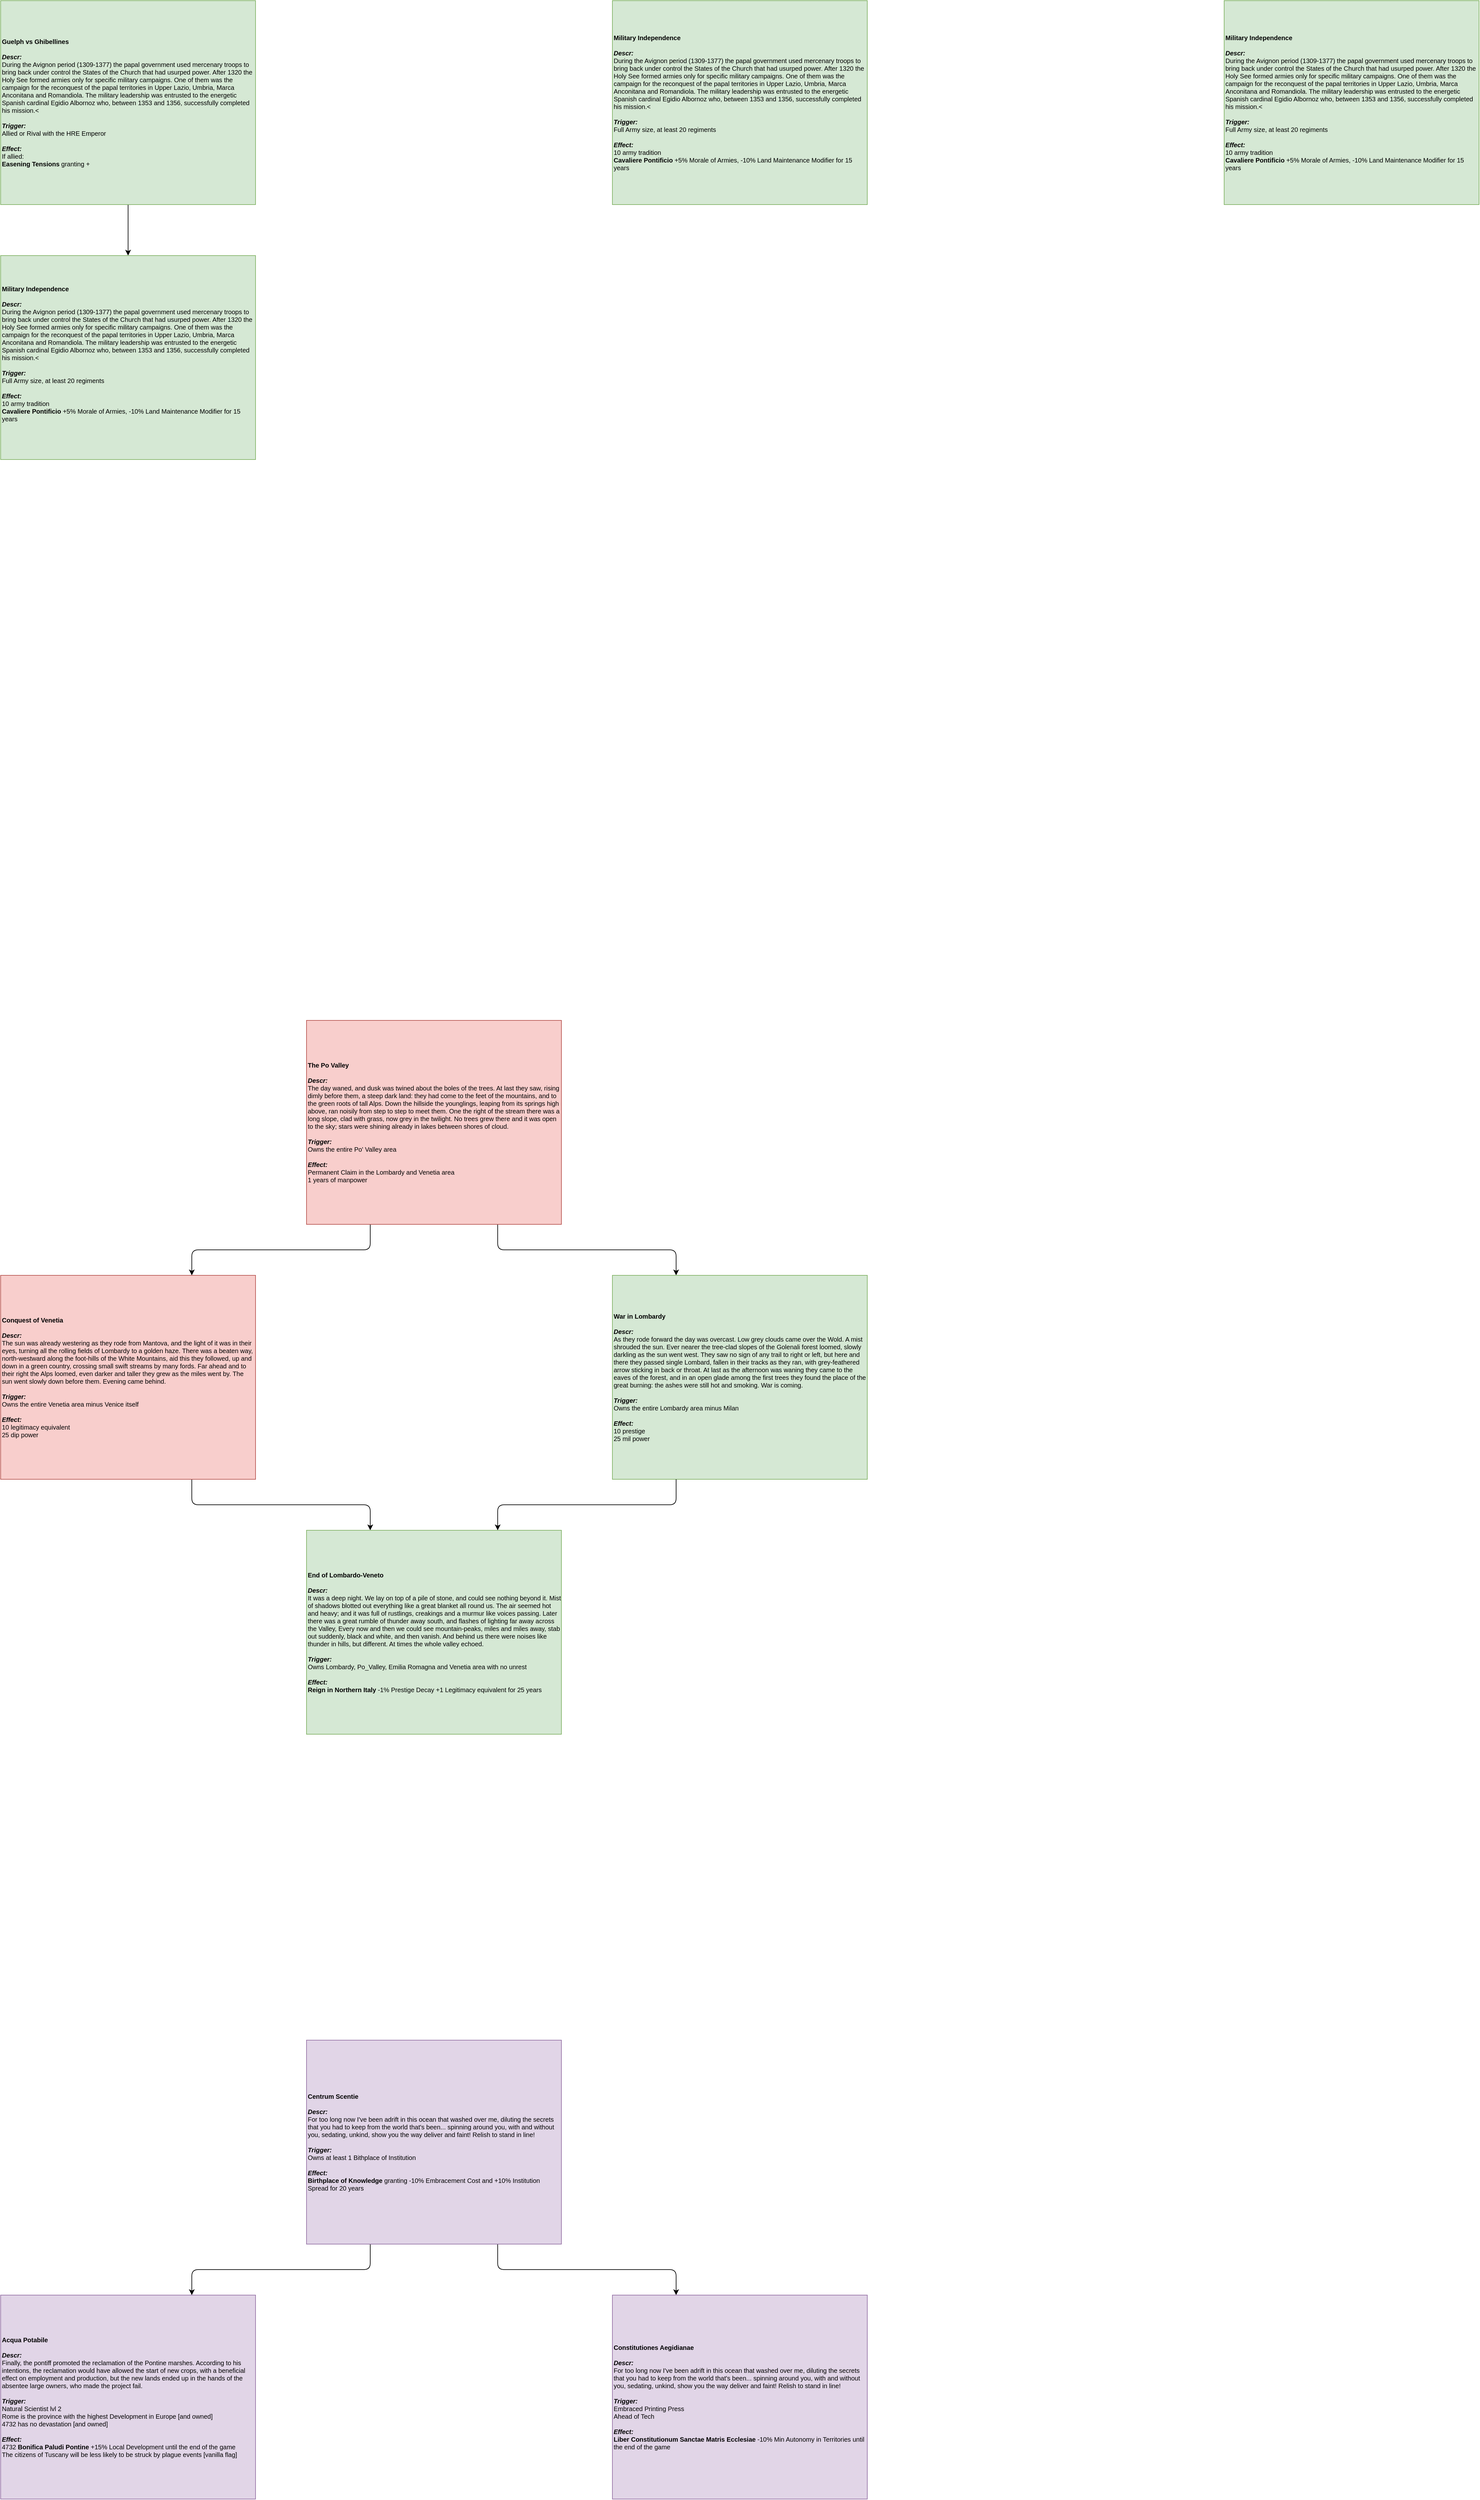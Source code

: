 <mxfile version="13.5.1" type="device"><diagram id="Q2bto2LsBK7NHWXncxeV" name="Missions"><mxGraphModel dx="2677" dy="1174" grid="1" gridSize="10" guides="1" tooltips="1" connect="1" arrows="1" fold="1" page="1" pageScale="1" pageWidth="827" pageHeight="1169" math="0" shadow="0"><root><mxCell id="0"/><mxCell id="1" parent="0"/><mxCell id="1eZUyf2npBiA9LoUlpwc-15" value="&lt;div style=&quot;font-size: 10px&quot;&gt;&lt;font style=&quot;font-size: 10px&quot;&gt;&lt;b style=&quot;font-size: 10px&quot;&gt;&lt;font style=&quot;font-size: 10px&quot;&gt;Military Independence&lt;/font&gt;&lt;/b&gt;&lt;/font&gt;&lt;/div&gt;&lt;div style=&quot;font-size: 10px&quot;&gt;&lt;font style=&quot;font-size: 10px&quot;&gt;&lt;b style=&quot;font-size: 10px&quot;&gt;&lt;font style=&quot;font-size: 10px&quot;&gt;&lt;br style=&quot;font-size: 10px&quot;&gt;&lt;/font&gt;&lt;/b&gt;&lt;/font&gt;&lt;/div&gt;&lt;div style=&quot;font-size: 10px&quot;&gt;&lt;font style=&quot;font-size: 10px&quot;&gt;&lt;span style=&quot;font-size: 10px&quot;&gt;&lt;font style=&quot;font-size: 10px&quot;&gt;&lt;i style=&quot;font-size: 10px&quot;&gt;&lt;b style=&quot;font-size: 10px&quot;&gt;Descr:&lt;/b&gt;&lt;/i&gt;&lt;/font&gt;&lt;/span&gt;&lt;/font&gt;&lt;/div&gt;&lt;div&gt;&lt;div&gt;&lt;div&gt;During the Avignon period (1309-1377) the papal government used mercenary troops to bring back under control the States of the Church that had usurped power. After 1320 the Holy See formed armies only for specific military campaigns. One of them was the campaign for the reconquest of the papal territories in Upper Lazio, Umbria, Marca Anconitana and Romandiola. The military leadership was entrusted to the energetic Spanish cardinal Egidio Albornoz who, between 1353 and 1356, successfully completed his mission.&amp;lt;&lt;br&gt;&lt;/div&gt;&lt;/div&gt;&lt;/div&gt;&lt;div style=&quot;font-size: 10px&quot;&gt;&lt;font style=&quot;font-size: 10px&quot;&gt;&lt;br style=&quot;font-size: 10px&quot;&gt;&lt;/font&gt;&lt;/div&gt;&lt;div style=&quot;font-size: 10px&quot;&gt;&lt;font style=&quot;font-size: 10px&quot;&gt;&lt;b style=&quot;font-size: 10px&quot;&gt;&lt;i style=&quot;font-size: 10px&quot;&gt;Trigger:&lt;/i&gt;&lt;/b&gt;&lt;/font&gt;&lt;/div&gt;&lt;div style=&quot;font-size: 10px&quot;&gt;&lt;span style=&quot;font-size: 10px&quot;&gt;Full Army size, at least 20 regiments&lt;/span&gt;&lt;/div&gt;&lt;div style=&quot;font-size: 10px&quot;&gt;&lt;font style=&quot;font-size: 10px&quot;&gt;&lt;br style=&quot;font-size: 10px&quot;&gt;&lt;/font&gt;&lt;/div&gt;&lt;div style=&quot;font-size: 10px&quot;&gt;&lt;font style=&quot;font-size: 10px&quot;&gt;&lt;font style=&quot;font-size: 10px&quot;&gt;&lt;b style=&quot;font-size: 10px&quot;&gt;&lt;i style=&quot;font-size: 10px&quot;&gt;Effect:&lt;/i&gt;&lt;/b&gt;&lt;/font&gt;&lt;/font&gt;&lt;/div&gt;&lt;div style=&quot;font-size: 10px&quot;&gt;10 army tradition&lt;/div&gt;&lt;div style=&quot;font-size: 10px&quot;&gt;&lt;b&gt;Cavaliere Pontificio&lt;/b&gt;&amp;nbsp;+5% Morale of Armies, -10% Land Maintenance Modifier for 15 years&lt;/div&gt;" style="whiteSpace=wrap;html=1;align=left;fontSize=10;fillColor=#d5e8d4;strokeColor=#82b366;verticalAlign=middle;" parent="1" vertex="1"><mxGeometry x="960" width="400" height="320" as="geometry"/></mxCell><mxCell id="6z2kdDOGTM0FpUqDcKPJ-27" style="edgeStyle=orthogonalEdgeStyle;rounded=1;orthogonalLoop=1;jettySize=auto;html=1;exitX=0.75;exitY=1;exitDx=0;exitDy=0;entryX=0.25;entryY=0;entryDx=0;entryDy=0;" parent="1" source="6z2kdDOGTM0FpUqDcKPJ-16" target="6z2kdDOGTM0FpUqDcKPJ-19" edge="1"><mxGeometry relative="1" as="geometry"/></mxCell><mxCell id="1eZUyf2npBiA9LoUlpwc-48" style="edgeStyle=orthogonalEdgeStyle;rounded=1;orthogonalLoop=1;jettySize=auto;html=1;exitX=0.75;exitY=1;exitDx=0;exitDy=0;entryX=0.25;entryY=0;entryDx=0;entryDy=0;" parent="1" source="1eZUyf2npBiA9LoUlpwc-43" target="1eZUyf2npBiA9LoUlpwc-46" edge="1"><mxGeometry relative="1" as="geometry"/></mxCell><mxCell id="uZWgDMkg0bYTrmI91isp-1" style="edgeStyle=orthogonalEdgeStyle;rounded=1;orthogonalLoop=1;jettySize=auto;html=1;exitX=0.25;exitY=1;exitDx=0;exitDy=0;entryX=0.75;entryY=0;entryDx=0;entryDy=0;" parent="1" source="1eZUyf2npBiA9LoUlpwc-43" target="6z2kdDOGTM0FpUqDcKPJ-16" edge="1"><mxGeometry relative="1" as="geometry"/></mxCell><mxCell id="1eZUyf2npBiA9LoUlpwc-43" value="&lt;div style=&quot;font-size: 10px;&quot;&gt;&lt;b style=&quot;font-size: 10px;&quot;&gt;The Po Valley&lt;/b&gt;&lt;/div&gt;&lt;div style=&quot;font-size: 10px;&quot;&gt;&lt;font style=&quot;font-size: 10px;&quot;&gt;&lt;div style=&quot;font-size: 10px;&quot;&gt;&lt;b style=&quot;font-size: 10px;&quot;&gt;&lt;i style=&quot;font-size: 10px;&quot;&gt;&lt;br class=&quot;Apple-interchange-newline&quot; style=&quot;font-size: 10px;&quot;&gt;Descr:&lt;/i&gt;&lt;/b&gt;&lt;/div&gt;&lt;div style=&quot;font-size: 10px;&quot;&gt;The day waned, and dusk was twined about the boles of the trees. At last they saw, rising dimly before them, a steep dark land: they had come to the feet of the mountains, and to the green roots of tall Alps. Down the hillside the younglings, leaping from its springs high above, ran noisily from step to step to meet them. One the right of the stream there was a long slope, clad with grass, now grey in the twilight. No trees grew there and it was open to the sky; stars were shining already in lakes between shores of cloud.&lt;/div&gt;&lt;div style=&quot;font-size: 10px;&quot;&gt;&lt;br style=&quot;font-size: 10px;&quot;&gt;&lt;/div&gt;&lt;/font&gt;&lt;/div&gt;&lt;div style=&quot;font-size: 10px;&quot;&gt;&lt;font style=&quot;font-size: 10px;&quot;&gt;&lt;b style=&quot;font-size: 10px;&quot;&gt;&lt;i style=&quot;font-size: 10px;&quot;&gt;Trigger:&lt;/i&gt;&lt;/b&gt;&lt;/font&gt;&lt;/div&gt;&lt;div style=&quot;font-size: 10px;&quot;&gt;Owns the entire Po' Valley area&lt;/div&gt;&lt;div style=&quot;font-size: 10px;&quot;&gt;&lt;font style=&quot;font-size: 10px;&quot;&gt;&lt;br style=&quot;font-size: 10px;&quot;&gt;&lt;/font&gt;&lt;/div&gt;&lt;div style=&quot;font-size: 10px;&quot;&gt;&lt;font style=&quot;font-size: 10px;&quot;&gt;&lt;b style=&quot;font-size: 10px;&quot;&gt;&lt;i style=&quot;font-size: 10px;&quot;&gt;Effect:&lt;/i&gt;&lt;/b&gt;&lt;/font&gt;&lt;/div&gt;&lt;div style=&quot;font-size: 10px;&quot;&gt;Permanent Claim in the Lombardy and Venetia area&lt;/div&gt;&lt;div style=&quot;font-size: 10px;&quot;&gt;1 years of manpower&lt;/div&gt;" style="whiteSpace=wrap;html=1;align=left;fontSize=10;fillColor=#f8cecc;strokeColor=#b85450;fontColor=#000000;verticalAlign=middle;" parent="1" vertex="1"><mxGeometry x="480" y="1600" width="400" height="320" as="geometry"/></mxCell><mxCell id="6z2kdDOGTM0FpUqDcKPJ-16" value="&lt;div style=&quot;font-size: 10px;&quot;&gt;&lt;b style=&quot;font-size: 10px;&quot;&gt;Conquest of Venetia&lt;/b&gt;&lt;/div&gt;&lt;div style=&quot;font-size: 10px;&quot;&gt;&lt;font style=&quot;font-size: 10px;&quot;&gt;&lt;div style=&quot;font-size: 10px;&quot;&gt;&lt;b style=&quot;font-size: 10px;&quot;&gt;&lt;i style=&quot;font-size: 10px;&quot;&gt;&lt;br class=&quot;Apple-interchange-newline&quot; style=&quot;font-size: 10px;&quot;&gt;Descr:&lt;/i&gt;&lt;/b&gt;&lt;/div&gt;&lt;div style=&quot;font-size: 10px;&quot;&gt;&lt;span style=&quot;font-size: 10px;&quot;&gt;The sun was already westering as they rode from Mantova, and the light of it was in their eyes, turning all the rolling fields of Lombardy to a golden haze. There was a beaten way, north-westward along the foot-hills of the White Mountains, aid this they followed, up and down in a green country, crossing small swift streams by many fords. Far ahead and to their right the Alps loomed, even darker and taller they grew as the miles went by. The sun went slowly down before them. Evening came behind.&lt;/span&gt;&lt;br style=&quot;font-size: 10px;&quot;&gt;&lt;/div&gt;&lt;div style=&quot;font-size: 10px;&quot;&gt;&lt;br style=&quot;font-size: 10px;&quot;&gt;&lt;/div&gt;&lt;/font&gt;&lt;/div&gt;&lt;div style=&quot;font-size: 10px;&quot;&gt;&lt;font style=&quot;font-size: 10px;&quot;&gt;&lt;b style=&quot;font-size: 10px;&quot;&gt;&lt;i style=&quot;font-size: 10px;&quot;&gt;Trigger:&lt;/i&gt;&lt;/b&gt;&lt;/font&gt;&lt;/div&gt;&lt;div style=&quot;font-size: 10px;&quot;&gt;Owns the entire Venetia area minus Venice itself&lt;/div&gt;&lt;div style=&quot;font-size: 10px;&quot;&gt;&lt;font style=&quot;font-size: 10px;&quot;&gt;&lt;br style=&quot;font-size: 10px;&quot;&gt;&lt;/font&gt;&lt;/div&gt;&lt;div style=&quot;font-size: 10px;&quot;&gt;&lt;font style=&quot;font-size: 10px;&quot;&gt;&lt;b style=&quot;font-size: 10px;&quot;&gt;&lt;i style=&quot;font-size: 10px;&quot;&gt;Effect:&lt;/i&gt;&lt;/b&gt;&lt;/font&gt;&lt;/div&gt;&lt;div style=&quot;font-size: 10px;&quot;&gt;&lt;div style=&quot;font-size: 10px;&quot;&gt;10 legitimacy equivalent&lt;/div&gt;&lt;div style=&quot;font-size: 10px;&quot;&gt;25 dip power&lt;/div&gt;&lt;/div&gt;" style="whiteSpace=wrap;html=1;align=left;fontSize=10;fillColor=#f8cecc;strokeColor=#b85450;fontColor=#000000;verticalAlign=middle;" parent="1" vertex="1"><mxGeometry y="2000" width="400" height="320" as="geometry"/></mxCell><mxCell id="1eZUyf2npBiA9LoUlpwc-46" value="&lt;div style=&quot;font-size: 10px;&quot;&gt;&lt;b style=&quot;font-size: 10px;&quot;&gt;War in Lombardy&lt;/b&gt;&lt;br style=&quot;font-size: 10px;&quot;&gt;&lt;/div&gt;&lt;div style=&quot;font-size: 10px;&quot;&gt;&lt;font style=&quot;font-size: 10px;&quot;&gt;&lt;b style=&quot;font-size: 10px;&quot;&gt;&lt;font style=&quot;font-size: 10px;&quot;&gt;&lt;br style=&quot;font-size: 10px;&quot;&gt;&lt;/font&gt;&lt;/b&gt;&lt;/font&gt;&lt;/div&gt;&lt;div style=&quot;font-size: 10px;&quot;&gt;&lt;font style=&quot;font-size: 10px;&quot;&gt;&lt;span style=&quot;font-size: 10px;&quot;&gt;&lt;font style=&quot;font-size: 10px;&quot;&gt;&lt;i style=&quot;font-size: 10px;&quot;&gt;&lt;b style=&quot;font-size: 10px;&quot;&gt;Descr:&lt;/b&gt;&lt;/i&gt;&lt;/font&gt;&lt;/span&gt;&lt;/font&gt;&lt;/div&gt;&lt;div style=&quot;font-size: 10px;&quot;&gt;&lt;div style=&quot;font-size: 10px;&quot;&gt;&lt;div style=&quot;font-size: 10px;&quot;&gt;As they rode forward the day was overcast. Low grey clouds came over the Wold. A mist shrouded the sun. Ever nearer the tree-clad slopes of the Golenali forest loomed, slowly darkling as the sun went west. They saw no sign of any trail to right or left, but here and there they passed single Lombard, fallen in their tracks as they ran, with grey-feathered arrow sticking in back or throat. At last as the afternoon was waning they came to the eaves of the forest, and in an open glade among the first trees they found the place of the great burning: the ashes were still hot and smoking. War is coming.&lt;/div&gt;&lt;/div&gt;&lt;/div&gt;&lt;div style=&quot;font-size: 10px;&quot;&gt;&lt;font style=&quot;font-size: 10px;&quot;&gt;&lt;br style=&quot;font-size: 10px;&quot;&gt;&lt;/font&gt;&lt;/div&gt;&lt;div style=&quot;font-size: 10px;&quot;&gt;&lt;font style=&quot;font-size: 10px;&quot;&gt;&lt;b style=&quot;font-size: 10px;&quot;&gt;&lt;i style=&quot;font-size: 10px;&quot;&gt;Trigger:&lt;/i&gt;&lt;/b&gt;&lt;/font&gt;&lt;/div&gt;&lt;div style=&quot;font-size: 10px;&quot;&gt;Owns the entire Lombardy area minus Milan&lt;/div&gt;&lt;div style=&quot;font-size: 10px;&quot;&gt;&lt;font style=&quot;font-size: 10px;&quot;&gt;&lt;br style=&quot;font-size: 10px;&quot;&gt;&lt;/font&gt;&lt;/div&gt;&lt;div style=&quot;font-size: 10px;&quot;&gt;&lt;font style=&quot;font-size: 10px;&quot;&gt;&lt;font style=&quot;font-size: 10px;&quot;&gt;&lt;b style=&quot;font-size: 10px;&quot;&gt;&lt;i style=&quot;font-size: 10px;&quot;&gt;Effect:&lt;/i&gt;&lt;/b&gt;&lt;/font&gt;&lt;/font&gt;&lt;/div&gt;&lt;div style=&quot;font-size: 10px;&quot;&gt;&lt;div style=&quot;font-size: 10px;&quot;&gt;10 prestige&lt;/div&gt;&lt;div style=&quot;font-size: 10px;&quot;&gt;25 mil power&lt;/div&gt;&lt;/div&gt;" style="whiteSpace=wrap;html=1;align=left;fontSize=10;fillColor=#d5e8d4;strokeColor=#82b366;verticalAlign=middle;" parent="1" vertex="1"><mxGeometry x="960" y="2000" width="400" height="320" as="geometry"/></mxCell><mxCell id="6z2kdDOGTM0FpUqDcKPJ-19" value="&lt;div style=&quot;font-size: 10px;&quot;&gt;&lt;b style=&quot;font-size: 10px;&quot;&gt;End of Lombardo-Veneto&lt;/b&gt;&lt;br style=&quot;font-size: 10px;&quot;&gt;&lt;/div&gt;&lt;div style=&quot;font-size: 10px;&quot;&gt;&lt;font style=&quot;font-size: 10px;&quot;&gt;&lt;b style=&quot;font-size: 10px;&quot;&gt;&lt;font style=&quot;font-size: 10px;&quot;&gt;&lt;br style=&quot;font-size: 10px;&quot;&gt;&lt;/font&gt;&lt;/b&gt;&lt;/font&gt;&lt;/div&gt;&lt;div style=&quot;font-size: 10px;&quot;&gt;&lt;font style=&quot;font-size: 10px;&quot;&gt;&lt;span style=&quot;font-size: 10px;&quot;&gt;&lt;font style=&quot;font-size: 10px;&quot;&gt;&lt;i style=&quot;font-size: 10px;&quot;&gt;&lt;b style=&quot;font-size: 10px;&quot;&gt;Descr:&lt;/b&gt;&lt;/i&gt;&lt;/font&gt;&lt;/span&gt;&lt;/font&gt;&lt;/div&gt;&lt;div style=&quot;font-size: 10px;&quot;&gt;&lt;div style=&quot;font-size: 10px;&quot;&gt;&lt;div style=&quot;font-size: 10px;&quot;&gt;It was a deep night. We lay on top of a pile of stone, and could see nothing beyond it. Mist of shadows blotted out everything like a great blanket all round us. The air seemed hot and heavy; and it was full of rustlings, creakings and a murmur like voices passing. Later there was a great rumble of thunder away south, and flashes of lighting far away across the Valley, Every now and then we could see mountain-peaks, miles and miles away, stab out suddenly, black and white, and then vanish. And behind us there were noises like thunder in hills, but different. At times the whole valley echoed.&lt;/div&gt;&lt;/div&gt;&lt;/div&gt;&lt;div style=&quot;font-size: 10px;&quot;&gt;&lt;font style=&quot;font-size: 10px;&quot;&gt;&lt;br style=&quot;font-size: 10px;&quot;&gt;&lt;/font&gt;&lt;/div&gt;&lt;div style=&quot;font-size: 10px;&quot;&gt;&lt;font style=&quot;font-size: 10px;&quot;&gt;&lt;b style=&quot;font-size: 10px;&quot;&gt;&lt;i style=&quot;font-size: 10px;&quot;&gt;Trigger:&lt;/i&gt;&lt;/b&gt;&lt;/font&gt;&lt;/div&gt;&lt;div style=&quot;font-size: 10px;&quot;&gt;Owns Lombardy, Po_Valley, Emilia Romagna and Venetia area with no unrest&lt;/div&gt;&lt;div style=&quot;font-size: 10px;&quot;&gt;&lt;font style=&quot;font-size: 10px;&quot;&gt;&lt;br style=&quot;font-size: 10px;&quot;&gt;&lt;/font&gt;&lt;/div&gt;&lt;div style=&quot;font-size: 10px;&quot;&gt;&lt;font style=&quot;font-size: 10px;&quot;&gt;&lt;font style=&quot;font-size: 10px;&quot;&gt;&lt;b style=&quot;font-size: 10px;&quot;&gt;&lt;i style=&quot;font-size: 10px;&quot;&gt;Effect:&lt;/i&gt;&lt;/b&gt;&lt;/font&gt;&lt;/font&gt;&lt;/div&gt;&lt;div style=&quot;font-size: 10px;&quot;&gt;&lt;b style=&quot;font-size: 10px;&quot;&gt;Reign in Northern Italy&lt;/b&gt;&amp;nbsp;-1% Prestige Decay +1 Legitimacy equivalent for 25 years&lt;/div&gt;" style="whiteSpace=wrap;html=1;align=left;fontSize=10;fillColor=#d5e8d4;strokeColor=#82b366;verticalAlign=middle;" parent="1" vertex="1"><mxGeometry x="480" y="2400" width="400" height="320" as="geometry"/></mxCell><mxCell id="uZWgDMkg0bYTrmI91isp-6" style="edgeStyle=orthogonalEdgeStyle;rounded=1;orthogonalLoop=1;jettySize=auto;html=1;exitX=0.25;exitY=1;exitDx=0;exitDy=0;entryX=0.75;entryY=0;entryDx=0;entryDy=0;" parent="1" source="1eZUyf2npBiA9LoUlpwc-46" target="6z2kdDOGTM0FpUqDcKPJ-19" edge="1"><mxGeometry relative="1" as="geometry"/></mxCell><mxCell id="W2kVj8CEkg_B1P3syIE5-3" value="" style="edgeStyle=orthogonalEdgeStyle;rounded=1;orthogonalLoop=1;jettySize=auto;html=1;" edge="1" parent="1" source="W2kVj8CEkg_B1P3syIE5-1" target="W2kVj8CEkg_B1P3syIE5-2"><mxGeometry relative="1" as="geometry"/></mxCell><mxCell id="W2kVj8CEkg_B1P3syIE5-1" value="&lt;div style=&quot;font-size: 10px&quot;&gt;&lt;font style=&quot;font-size: 10px&quot;&gt;&lt;b style=&quot;font-size: 10px&quot;&gt;&lt;font style=&quot;font-size: 10px&quot;&gt;Guelph vs Ghibellines&lt;/font&gt;&lt;/b&gt;&lt;/font&gt;&lt;/div&gt;&lt;div style=&quot;font-size: 10px&quot;&gt;&lt;font style=&quot;font-size: 10px&quot;&gt;&lt;b style=&quot;font-size: 10px&quot;&gt;&lt;font style=&quot;font-size: 10px&quot;&gt;&lt;br style=&quot;font-size: 10px&quot;&gt;&lt;/font&gt;&lt;/b&gt;&lt;/font&gt;&lt;/div&gt;&lt;div style=&quot;font-size: 10px&quot;&gt;&lt;font style=&quot;font-size: 10px&quot;&gt;&lt;span style=&quot;font-size: 10px&quot;&gt;&lt;font style=&quot;font-size: 10px&quot;&gt;&lt;i style=&quot;font-size: 10px&quot;&gt;&lt;b style=&quot;font-size: 10px&quot;&gt;Descr:&lt;/b&gt;&lt;/i&gt;&lt;/font&gt;&lt;/span&gt;&lt;/font&gt;&lt;/div&gt;&lt;div&gt;&lt;div&gt;&lt;div&gt;During the Avignon period (1309-1377) the papal government used mercenary troops to bring back under control the States of the Church that had usurped power. After 1320 the Holy See formed armies only for specific military campaigns. One of them was the campaign for the reconquest of the papal territories in Upper Lazio, Umbria, Marca Anconitana and Romandiola. The military leadership was entrusted to the energetic Spanish cardinal Egidio Albornoz who, between 1353 and 1356, successfully completed his mission.&amp;lt;&lt;br&gt;&lt;/div&gt;&lt;/div&gt;&lt;/div&gt;&lt;div style=&quot;font-size: 10px&quot;&gt;&lt;font style=&quot;font-size: 10px&quot;&gt;&lt;br style=&quot;font-size: 10px&quot;&gt;&lt;/font&gt;&lt;/div&gt;&lt;div style=&quot;font-size: 10px&quot;&gt;&lt;font style=&quot;font-size: 10px&quot;&gt;&lt;b style=&quot;font-size: 10px&quot;&gt;&lt;i style=&quot;font-size: 10px&quot;&gt;Trigger:&lt;/i&gt;&lt;/b&gt;&lt;/font&gt;&lt;/div&gt;&lt;div style=&quot;font-size: 10px&quot;&gt;&lt;span style=&quot;font-size: 10px&quot;&gt;Allied or Rival with the HRE Emperor&lt;/span&gt;&lt;/div&gt;&lt;div style=&quot;font-size: 10px&quot;&gt;&lt;font style=&quot;font-size: 10px&quot;&gt;&lt;br style=&quot;font-size: 10px&quot;&gt;&lt;/font&gt;&lt;/div&gt;&lt;div style=&quot;font-size: 10px&quot;&gt;&lt;font style=&quot;font-size: 10px&quot;&gt;&lt;font style=&quot;font-size: 10px&quot;&gt;&lt;b style=&quot;font-size: 10px&quot;&gt;&lt;i style=&quot;font-size: 10px&quot;&gt;Effect:&lt;/i&gt;&lt;/b&gt;&lt;/font&gt;&lt;/font&gt;&lt;/div&gt;&lt;div style=&quot;font-size: 10px&quot;&gt;If allied:&lt;/div&gt;&lt;div style=&quot;font-size: 10px&quot;&gt;&lt;b&gt;Easening Tensions&lt;/b&gt;&amp;nbsp;granting +&lt;/div&gt;" style="whiteSpace=wrap;html=1;align=left;fontSize=10;fillColor=#d5e8d4;strokeColor=#82b366;verticalAlign=middle;" vertex="1" parent="1"><mxGeometry width="400" height="320" as="geometry"/></mxCell><mxCell id="W2kVj8CEkg_B1P3syIE5-2" value="&lt;div style=&quot;font-size: 10px&quot;&gt;&lt;font style=&quot;font-size: 10px&quot;&gt;&lt;b style=&quot;font-size: 10px&quot;&gt;&lt;font style=&quot;font-size: 10px&quot;&gt;Military Independence&lt;/font&gt;&lt;/b&gt;&lt;/font&gt;&lt;/div&gt;&lt;div style=&quot;font-size: 10px&quot;&gt;&lt;font style=&quot;font-size: 10px&quot;&gt;&lt;b style=&quot;font-size: 10px&quot;&gt;&lt;font style=&quot;font-size: 10px&quot;&gt;&lt;br style=&quot;font-size: 10px&quot;&gt;&lt;/font&gt;&lt;/b&gt;&lt;/font&gt;&lt;/div&gt;&lt;div style=&quot;font-size: 10px&quot;&gt;&lt;font style=&quot;font-size: 10px&quot;&gt;&lt;span style=&quot;font-size: 10px&quot;&gt;&lt;font style=&quot;font-size: 10px&quot;&gt;&lt;i style=&quot;font-size: 10px&quot;&gt;&lt;b style=&quot;font-size: 10px&quot;&gt;Descr:&lt;/b&gt;&lt;/i&gt;&lt;/font&gt;&lt;/span&gt;&lt;/font&gt;&lt;/div&gt;&lt;div&gt;&lt;div&gt;&lt;div&gt;During the Avignon period (1309-1377) the papal government used mercenary troops to bring back under control the States of the Church that had usurped power. After 1320 the Holy See formed armies only for specific military campaigns. One of them was the campaign for the reconquest of the papal territories in Upper Lazio, Umbria, Marca Anconitana and Romandiola. The military leadership was entrusted to the energetic Spanish cardinal Egidio Albornoz who, between 1353 and 1356, successfully completed his mission.&amp;lt;&lt;br&gt;&lt;/div&gt;&lt;/div&gt;&lt;/div&gt;&lt;div style=&quot;font-size: 10px&quot;&gt;&lt;font style=&quot;font-size: 10px&quot;&gt;&lt;br style=&quot;font-size: 10px&quot;&gt;&lt;/font&gt;&lt;/div&gt;&lt;div style=&quot;font-size: 10px&quot;&gt;&lt;font style=&quot;font-size: 10px&quot;&gt;&lt;b style=&quot;font-size: 10px&quot;&gt;&lt;i style=&quot;font-size: 10px&quot;&gt;Trigger:&lt;/i&gt;&lt;/b&gt;&lt;/font&gt;&lt;/div&gt;&lt;div style=&quot;font-size: 10px&quot;&gt;&lt;span style=&quot;font-size: 10px&quot;&gt;Full Army size, at least 20 regiments&lt;/span&gt;&lt;/div&gt;&lt;div style=&quot;font-size: 10px&quot;&gt;&lt;font style=&quot;font-size: 10px&quot;&gt;&lt;br style=&quot;font-size: 10px&quot;&gt;&lt;/font&gt;&lt;/div&gt;&lt;div style=&quot;font-size: 10px&quot;&gt;&lt;font style=&quot;font-size: 10px&quot;&gt;&lt;font style=&quot;font-size: 10px&quot;&gt;&lt;b style=&quot;font-size: 10px&quot;&gt;&lt;i style=&quot;font-size: 10px&quot;&gt;Effect:&lt;/i&gt;&lt;/b&gt;&lt;/font&gt;&lt;/font&gt;&lt;/div&gt;&lt;div style=&quot;font-size: 10px&quot;&gt;10 army tradition&lt;/div&gt;&lt;div style=&quot;font-size: 10px&quot;&gt;&lt;b&gt;Cavaliere Pontificio&lt;/b&gt;&amp;nbsp;+5% Morale of Armies, -10% Land Maintenance Modifier for 15 years&lt;/div&gt;&lt;div style=&quot;font-size: 10px&quot;&gt;&lt;br&gt;&lt;/div&gt;" style="whiteSpace=wrap;html=1;align=left;fontSize=10;fillColor=#d5e8d4;strokeColor=#82b366;verticalAlign=middle;" vertex="1" parent="1"><mxGeometry y="400" width="400" height="320" as="geometry"/></mxCell><mxCell id="W2kVj8CEkg_B1P3syIE5-9" style="edgeStyle=orthogonalEdgeStyle;rounded=1;orthogonalLoop=1;jettySize=auto;html=1;exitX=0.25;exitY=1;exitDx=0;exitDy=0;entryX=0.75;entryY=0;entryDx=0;entryDy=0;" edge="1" parent="1" source="W2kVj8CEkg_B1P3syIE5-4" target="W2kVj8CEkg_B1P3syIE5-5"><mxGeometry relative="1" as="geometry"/></mxCell><mxCell id="W2kVj8CEkg_B1P3syIE5-10" style="edgeStyle=orthogonalEdgeStyle;rounded=1;orthogonalLoop=1;jettySize=auto;html=1;exitX=0.75;exitY=1;exitDx=0;exitDy=0;entryX=0.25;entryY=0;entryDx=0;entryDy=0;" edge="1" parent="1" source="W2kVj8CEkg_B1P3syIE5-4" target="W2kVj8CEkg_B1P3syIE5-8"><mxGeometry relative="1" as="geometry"/></mxCell><mxCell id="W2kVj8CEkg_B1P3syIE5-4" value="&lt;div style=&quot;font-size: 10px&quot;&gt;&lt;b&gt;Centrum Scentie&lt;/b&gt;&lt;/div&gt;&lt;div style=&quot;font-size: 10px&quot;&gt;&lt;font style=&quot;font-size: 10px&quot;&gt;&lt;b style=&quot;font-size: 10px&quot;&gt;&lt;font style=&quot;font-size: 10px&quot;&gt;&lt;br style=&quot;font-size: 10px&quot;&gt;&lt;/font&gt;&lt;/b&gt;&lt;/font&gt;&lt;/div&gt;&lt;div style=&quot;font-size: 10px&quot;&gt;&lt;font style=&quot;font-size: 10px&quot;&gt;&lt;span style=&quot;font-size: 10px&quot;&gt;&lt;font style=&quot;font-size: 10px&quot;&gt;&lt;i style=&quot;font-size: 10px&quot;&gt;&lt;b style=&quot;font-size: 10px&quot;&gt;Descr:&lt;/b&gt;&lt;/i&gt;&lt;/font&gt;&lt;/span&gt;&lt;/font&gt;&lt;/div&gt;&lt;div&gt;&lt;div&gt;&lt;div&gt;For too long now I've been adrift in this ocean that washed over me, diluting the secrets that you had to keep from the world that's been... spinning around you, with and without you, sedating, unkind, show you the way deliver and faint! Relish to stand in line!&lt;br&gt;&lt;/div&gt;&lt;/div&gt;&lt;/div&gt;&lt;div style=&quot;font-size: 10px&quot;&gt;&lt;font style=&quot;font-size: 10px&quot;&gt;&lt;br style=&quot;font-size: 10px&quot;&gt;&lt;/font&gt;&lt;/div&gt;&lt;div style=&quot;font-size: 10px&quot;&gt;&lt;font style=&quot;font-size: 10px&quot;&gt;&lt;b style=&quot;font-size: 10px&quot;&gt;&lt;i style=&quot;font-size: 10px&quot;&gt;Trigger:&lt;/i&gt;&lt;/b&gt;&lt;/font&gt;&lt;/div&gt;&lt;div style=&quot;font-size: 10px&quot;&gt;&lt;span&gt;Owns at least 1 Bithplace of Institution&lt;/span&gt;&lt;br&gt;&lt;/div&gt;&lt;div style=&quot;font-size: 10px&quot;&gt;&lt;font style=&quot;font-size: 10px&quot;&gt;&lt;br style=&quot;font-size: 10px&quot;&gt;&lt;/font&gt;&lt;/div&gt;&lt;div style=&quot;font-size: 10px&quot;&gt;&lt;font style=&quot;font-size: 10px&quot;&gt;&lt;font style=&quot;font-size: 10px&quot;&gt;&lt;b style=&quot;font-size: 10px&quot;&gt;&lt;i style=&quot;font-size: 10px&quot;&gt;Effect:&lt;/i&gt;&lt;/b&gt;&lt;/font&gt;&lt;/font&gt;&lt;/div&gt;&lt;div style=&quot;font-size: 10px&quot;&gt;&lt;b&gt;Birthplace of Knowledge&lt;/b&gt;&amp;nbsp;granting -10% Embracement Cost and +10% Institution Spread for 20 years&lt;br&gt;&lt;/div&gt;" style="whiteSpace=wrap;html=1;align=left;fontSize=10;fillColor=#e1d5e7;strokeColor=#9673a6;verticalAlign=middle;" vertex="1" parent="1"><mxGeometry x="480" y="3200" width="400" height="320" as="geometry"/></mxCell><mxCell id="W2kVj8CEkg_B1P3syIE5-5" value="&lt;div style=&quot;font-size: 10px&quot;&gt;&lt;b&gt;Acqua Potabile&lt;/b&gt;&lt;/div&gt;&lt;div style=&quot;font-size: 10px&quot;&gt;&lt;font style=&quot;font-size: 10px&quot;&gt;&lt;b style=&quot;font-size: 10px&quot;&gt;&lt;font style=&quot;font-size: 10px&quot;&gt;&lt;br style=&quot;font-size: 10px&quot;&gt;&lt;/font&gt;&lt;/b&gt;&lt;/font&gt;&lt;/div&gt;&lt;div style=&quot;font-size: 10px&quot;&gt;&lt;font style=&quot;font-size: 10px&quot;&gt;&lt;span style=&quot;font-size: 10px&quot;&gt;&lt;font style=&quot;font-size: 10px&quot;&gt;&lt;i style=&quot;font-size: 10px&quot;&gt;&lt;b style=&quot;font-size: 10px&quot;&gt;Descr:&lt;/b&gt;&lt;/i&gt;&lt;/font&gt;&lt;/span&gt;&lt;/font&gt;&lt;/div&gt;&lt;div&gt;&lt;div&gt;&lt;div&gt;Finally, the pontiff promoted the reclamation of the Pontine marshes. According to his intentions, the reclamation would have allowed the start of new crops, with a beneficial effect on employment and production, but the new lands ended up in the hands of the absentee large owners, who made the project fail.&amp;nbsp;&lt;br&gt;&lt;/div&gt;&lt;/div&gt;&lt;/div&gt;&lt;div style=&quot;font-size: 10px&quot;&gt;&lt;font style=&quot;font-size: 10px&quot;&gt;&lt;br style=&quot;font-size: 10px&quot;&gt;&lt;/font&gt;&lt;/div&gt;&lt;div style=&quot;font-size: 10px&quot;&gt;&lt;font style=&quot;font-size: 10px&quot;&gt;&lt;b style=&quot;font-size: 10px&quot;&gt;&lt;i style=&quot;font-size: 10px&quot;&gt;Trigger:&lt;/i&gt;&lt;/b&gt;&lt;/font&gt;&lt;/div&gt;&lt;div style=&quot;font-size: 10px&quot;&gt;&lt;span&gt;Natural Scientist lvl 2&lt;/span&gt;&lt;br&gt;&lt;/div&gt;&lt;div style=&quot;font-size: 10px&quot;&gt;&lt;span&gt;Rome is the province with the highest Development in Europe [and owned]&lt;/span&gt;&lt;/div&gt;&lt;div style=&quot;font-size: 10px&quot;&gt;&lt;span&gt;4732 has no devastation [and owned]&lt;/span&gt;&lt;/div&gt;&lt;div style=&quot;font-size: 10px&quot;&gt;&lt;font style=&quot;font-size: 10px&quot;&gt;&lt;br style=&quot;font-size: 10px&quot;&gt;&lt;/font&gt;&lt;/div&gt;&lt;div style=&quot;font-size: 10px&quot;&gt;&lt;font style=&quot;font-size: 10px&quot;&gt;&lt;font style=&quot;font-size: 10px&quot;&gt;&lt;b style=&quot;font-size: 10px&quot;&gt;&lt;i style=&quot;font-size: 10px&quot;&gt;Effect:&lt;/i&gt;&lt;/b&gt;&lt;/font&gt;&lt;/font&gt;&lt;/div&gt;&lt;div style=&quot;font-size: 10px&quot;&gt;4732&amp;nbsp;&lt;b&gt;Bonifica Paludi Pontine&lt;/b&gt;&amp;nbsp;+15% Local Development until the end of the game&lt;/div&gt;&lt;div style=&quot;font-size: 10px&quot;&gt;The citizens of Tuscany will be less likely to be struck by plague events [vanilla flag]&lt;br&gt;&lt;/div&gt;" style="whiteSpace=wrap;html=1;align=left;fontSize=10;fillColor=#e1d5e7;strokeColor=#9673a6;verticalAlign=middle;" vertex="1" parent="1"><mxGeometry y="3600" width="400" height="320" as="geometry"/></mxCell><mxCell id="W2kVj8CEkg_B1P3syIE5-8" value="&lt;div&gt;&lt;b&gt;Constitutiones Aegidianae&lt;/b&gt;&lt;br&gt;&lt;/div&gt;&lt;div style=&quot;font-size: 10px&quot;&gt;&lt;font style=&quot;font-size: 10px&quot;&gt;&lt;b style=&quot;font-size: 10px&quot;&gt;&lt;font style=&quot;font-size: 10px&quot;&gt;&lt;br style=&quot;font-size: 10px&quot;&gt;&lt;/font&gt;&lt;/b&gt;&lt;/font&gt;&lt;/div&gt;&lt;div style=&quot;font-size: 10px&quot;&gt;&lt;font style=&quot;font-size: 10px&quot;&gt;&lt;span style=&quot;font-size: 10px&quot;&gt;&lt;font style=&quot;font-size: 10px&quot;&gt;&lt;i style=&quot;font-size: 10px&quot;&gt;&lt;b style=&quot;font-size: 10px&quot;&gt;Descr:&lt;/b&gt;&lt;/i&gt;&lt;/font&gt;&lt;/span&gt;&lt;/font&gt;&lt;/div&gt;&lt;div&gt;&lt;div&gt;&lt;div&gt;For too long now I've been adrift in this ocean that washed over me, diluting the secrets that you had to keep from the world that's been... spinning around you, with and without you, sedating, unkind, show you the way deliver and faint! Relish to stand in line!&lt;br&gt;&lt;/div&gt;&lt;/div&gt;&lt;/div&gt;&lt;div style=&quot;font-size: 10px&quot;&gt;&lt;font style=&quot;font-size: 10px&quot;&gt;&lt;br style=&quot;font-size: 10px&quot;&gt;&lt;/font&gt;&lt;/div&gt;&lt;div style=&quot;font-size: 10px&quot;&gt;&lt;font style=&quot;font-size: 10px&quot;&gt;&lt;b style=&quot;font-size: 10px&quot;&gt;&lt;i style=&quot;font-size: 10px&quot;&gt;Trigger:&lt;/i&gt;&lt;/b&gt;&lt;/font&gt;&lt;/div&gt;&lt;div style=&quot;font-size: 10px&quot;&gt;&lt;span&gt;Embraced Printing Press&lt;/span&gt;&lt;br&gt;&lt;/div&gt;&lt;div style=&quot;font-size: 10px&quot;&gt;&lt;span&gt;Ahead of Tech&lt;/span&gt;&lt;/div&gt;&lt;div style=&quot;font-size: 10px&quot;&gt;&lt;font style=&quot;font-size: 10px&quot;&gt;&lt;br style=&quot;font-size: 10px&quot;&gt;&lt;/font&gt;&lt;/div&gt;&lt;div style=&quot;font-size: 10px&quot;&gt;&lt;font style=&quot;font-size: 10px&quot;&gt;&lt;font style=&quot;font-size: 10px&quot;&gt;&lt;b style=&quot;font-size: 10px&quot;&gt;&lt;i style=&quot;font-size: 10px&quot;&gt;Effect:&lt;/i&gt;&lt;/b&gt;&lt;/font&gt;&lt;/font&gt;&lt;/div&gt;&lt;div&gt;&lt;b&gt;Liber Constitutionum Sanctae Matris Ecclesiae&lt;/b&gt;&amp;nbsp;-10% Min Autonomy in Territories until the end of the game&lt;br&gt;&lt;/div&gt;" style="whiteSpace=wrap;html=1;align=left;fontSize=10;fillColor=#e1d5e7;strokeColor=#9673a6;verticalAlign=middle;" vertex="1" parent="1"><mxGeometry x="960" y="3600" width="400" height="320" as="geometry"/></mxCell><mxCell id="W2kVj8CEkg_B1P3syIE5-13" value="&lt;div style=&quot;font-size: 10px&quot;&gt;&lt;font style=&quot;font-size: 10px&quot;&gt;&lt;b style=&quot;font-size: 10px&quot;&gt;&lt;font style=&quot;font-size: 10px&quot;&gt;Military Independence&lt;/font&gt;&lt;/b&gt;&lt;/font&gt;&lt;/div&gt;&lt;div style=&quot;font-size: 10px&quot;&gt;&lt;font style=&quot;font-size: 10px&quot;&gt;&lt;b style=&quot;font-size: 10px&quot;&gt;&lt;font style=&quot;font-size: 10px&quot;&gt;&lt;br style=&quot;font-size: 10px&quot;&gt;&lt;/font&gt;&lt;/b&gt;&lt;/font&gt;&lt;/div&gt;&lt;div style=&quot;font-size: 10px&quot;&gt;&lt;font style=&quot;font-size: 10px&quot;&gt;&lt;span style=&quot;font-size: 10px&quot;&gt;&lt;font style=&quot;font-size: 10px&quot;&gt;&lt;i style=&quot;font-size: 10px&quot;&gt;&lt;b style=&quot;font-size: 10px&quot;&gt;Descr:&lt;/b&gt;&lt;/i&gt;&lt;/font&gt;&lt;/span&gt;&lt;/font&gt;&lt;/div&gt;&lt;div&gt;&lt;div&gt;&lt;div&gt;During the Avignon period (1309-1377) the papal government used mercenary troops to bring back under control the States of the Church that had usurped power. After 1320 the Holy See formed armies only for specific military campaigns. One of them was the campaign for the reconquest of the papal territories in Upper Lazio, Umbria, Marca Anconitana and Romandiola. The military leadership was entrusted to the energetic Spanish cardinal Egidio Albornoz who, between 1353 and 1356, successfully completed his mission.&amp;lt;&lt;br&gt;&lt;/div&gt;&lt;/div&gt;&lt;/div&gt;&lt;div style=&quot;font-size: 10px&quot;&gt;&lt;font style=&quot;font-size: 10px&quot;&gt;&lt;br style=&quot;font-size: 10px&quot;&gt;&lt;/font&gt;&lt;/div&gt;&lt;div style=&quot;font-size: 10px&quot;&gt;&lt;font style=&quot;font-size: 10px&quot;&gt;&lt;b style=&quot;font-size: 10px&quot;&gt;&lt;i style=&quot;font-size: 10px&quot;&gt;Trigger:&lt;/i&gt;&lt;/b&gt;&lt;/font&gt;&lt;/div&gt;&lt;div style=&quot;font-size: 10px&quot;&gt;&lt;span style=&quot;font-size: 10px&quot;&gt;Full Army size, at least 20 regiments&lt;/span&gt;&lt;/div&gt;&lt;div style=&quot;font-size: 10px&quot;&gt;&lt;font style=&quot;font-size: 10px&quot;&gt;&lt;br style=&quot;font-size: 10px&quot;&gt;&lt;/font&gt;&lt;/div&gt;&lt;div style=&quot;font-size: 10px&quot;&gt;&lt;font style=&quot;font-size: 10px&quot;&gt;&lt;font style=&quot;font-size: 10px&quot;&gt;&lt;b style=&quot;font-size: 10px&quot;&gt;&lt;i style=&quot;font-size: 10px&quot;&gt;Effect:&lt;/i&gt;&lt;/b&gt;&lt;/font&gt;&lt;/font&gt;&lt;/div&gt;&lt;div style=&quot;font-size: 10px&quot;&gt;10 army tradition&lt;/div&gt;&lt;div style=&quot;font-size: 10px&quot;&gt;&lt;b&gt;Cavaliere Pontificio&lt;/b&gt;&amp;nbsp;+5% Morale of Armies, -10% Land Maintenance Modifier for 15 years&lt;/div&gt;" style="whiteSpace=wrap;html=1;align=left;fontSize=10;fillColor=#d5e8d4;strokeColor=#82b366;verticalAlign=middle;" vertex="1" parent="1"><mxGeometry x="1920" width="400" height="320" as="geometry"/></mxCell></root></mxGraphModel></diagram></mxfile>